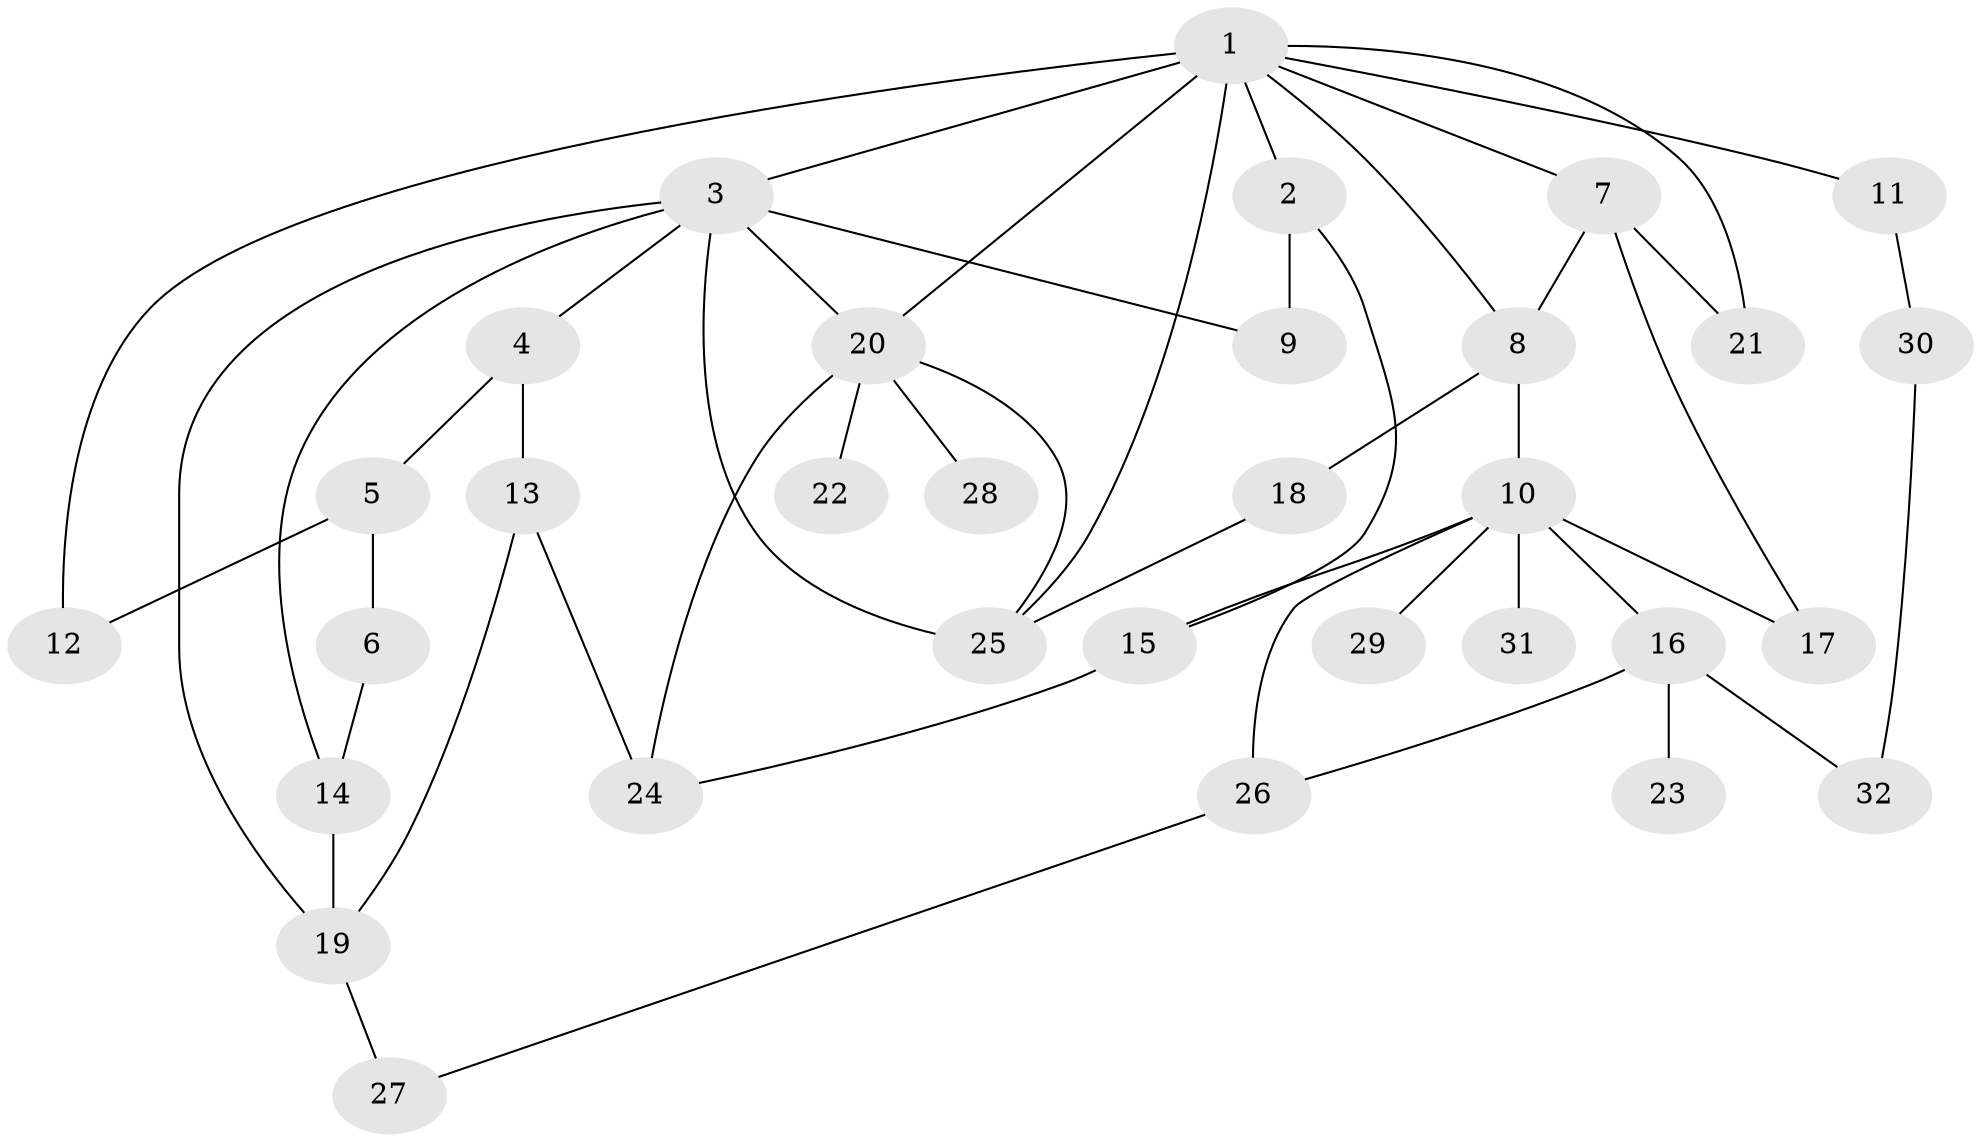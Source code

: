 // original degree distribution, {6: 0.015625, 3: 0.1875, 4: 0.09375, 5: 0.09375, 2: 0.28125, 8: 0.015625, 1: 0.296875, 7: 0.015625}
// Generated by graph-tools (version 1.1) at 2025/34/03/09/25 02:34:19]
// undirected, 32 vertices, 49 edges
graph export_dot {
graph [start="1"]
  node [color=gray90,style=filled];
  1;
  2;
  3;
  4;
  5;
  6;
  7;
  8;
  9;
  10;
  11;
  12;
  13;
  14;
  15;
  16;
  17;
  18;
  19;
  20;
  21;
  22;
  23;
  24;
  25;
  26;
  27;
  28;
  29;
  30;
  31;
  32;
  1 -- 2 [weight=1.0];
  1 -- 3 [weight=2.0];
  1 -- 7 [weight=1.0];
  1 -- 8 [weight=1.0];
  1 -- 11 [weight=1.0];
  1 -- 12 [weight=1.0];
  1 -- 20 [weight=1.0];
  1 -- 21 [weight=1.0];
  1 -- 25 [weight=1.0];
  2 -- 9 [weight=1.0];
  2 -- 15 [weight=1.0];
  3 -- 4 [weight=1.0];
  3 -- 9 [weight=1.0];
  3 -- 14 [weight=1.0];
  3 -- 19 [weight=2.0];
  3 -- 20 [weight=1.0];
  3 -- 25 [weight=1.0];
  4 -- 5 [weight=1.0];
  4 -- 13 [weight=2.0];
  5 -- 6 [weight=2.0];
  5 -- 12 [weight=1.0];
  6 -- 14 [weight=1.0];
  7 -- 8 [weight=1.0];
  7 -- 17 [weight=1.0];
  7 -- 21 [weight=1.0];
  8 -- 10 [weight=1.0];
  8 -- 18 [weight=1.0];
  10 -- 15 [weight=1.0];
  10 -- 16 [weight=1.0];
  10 -- 17 [weight=1.0];
  10 -- 26 [weight=1.0];
  10 -- 29 [weight=1.0];
  10 -- 31 [weight=1.0];
  11 -- 30 [weight=1.0];
  13 -- 19 [weight=1.0];
  13 -- 24 [weight=1.0];
  14 -- 19 [weight=1.0];
  15 -- 24 [weight=1.0];
  16 -- 23 [weight=1.0];
  16 -- 26 [weight=1.0];
  16 -- 32 [weight=1.0];
  18 -- 25 [weight=1.0];
  19 -- 27 [weight=1.0];
  20 -- 22 [weight=1.0];
  20 -- 24 [weight=1.0];
  20 -- 25 [weight=1.0];
  20 -- 28 [weight=1.0];
  26 -- 27 [weight=1.0];
  30 -- 32 [weight=1.0];
}

